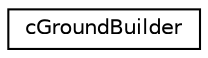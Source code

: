 digraph "Graphical Class Hierarchy"
{
 // LATEX_PDF_SIZE
  edge [fontname="Helvetica",fontsize="10",labelfontname="Helvetica",labelfontsize="10"];
  node [fontname="Helvetica",fontsize="10",shape=record];
  rankdir="LR";
  Node0 [label="cGroundBuilder",height=0.2,width=0.4,color="black", fillcolor="white", style="filled",URL="$classc_ground_builder.html",tooltip=" "];
}
